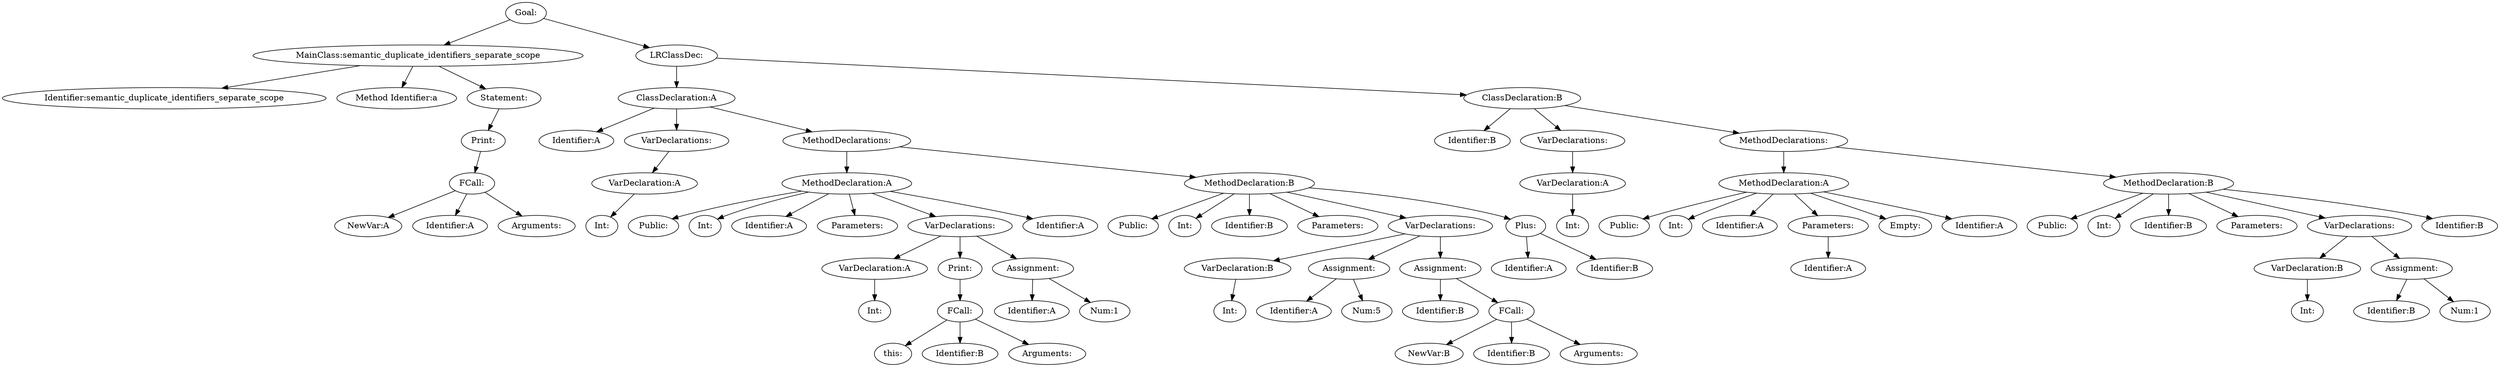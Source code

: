 digraph {
n0 [label="Goal:"];
n1 [label="MainClass:semantic_duplicate_identifiers_separate_scope"];
n2 [label="Identifier:semantic_duplicate_identifiers_separate_scope"];
n1 -> n2
n3 [label="Method Identifier:a"];
n1 -> n3
n4 [label="Statement:"];
n5 [label="Print:"];
n6 [label="FCall:"];
n7 [label="NewVar:A"];
n6 -> n7
n8 [label="Identifier:A"];
n6 -> n8
n9 [label="Arguments:"];
n6 -> n9
n5 -> n6
n4 -> n5
n1 -> n4
n0 -> n1
n10 [label="LRClassDec:"];
n11 [label="ClassDeclaration:A"];
n12 [label="Identifier:A"];
n11 -> n12
n13 [label="VarDeclarations:"];
n14 [label="VarDeclaration:A"];
n15 [label="Int:"];
n14 -> n15
n13 -> n14
n11 -> n13
n16 [label="MethodDeclarations:"];
n17 [label="MethodDeclaration:A"];
n18 [label="Public:"];
n17 -> n18
n19 [label="Int:"];
n17 -> n19
n20 [label="Identifier:A"];
n17 -> n20
n21 [label="Parameters:"];
n17 -> n21
n22 [label="VarDeclarations:"];
n23 [label="VarDeclaration:A"];
n24 [label="Int:"];
n23 -> n24
n22 -> n23
n25 [label="Print:"];
n26 [label="FCall:"];
n27 [label="this:"];
n26 -> n27
n28 [label="Identifier:B"];
n26 -> n28
n29 [label="Arguments:"];
n26 -> n29
n25 -> n26
n22 -> n25
n30 [label="Assignment:"];
n31 [label="Identifier:A"];
n30 -> n31
n32 [label="Num:1"];
n30 -> n32
n22 -> n30
n17 -> n22
n33 [label="Identifier:A"];
n17 -> n33
n16 -> n17
n34 [label="MethodDeclaration:B"];
n35 [label="Public:"];
n34 -> n35
n36 [label="Int:"];
n34 -> n36
n37 [label="Identifier:B"];
n34 -> n37
n38 [label="Parameters:"];
n34 -> n38
n39 [label="VarDeclarations:"];
n40 [label="VarDeclaration:B"];
n41 [label="Int:"];
n40 -> n41
n39 -> n40
n42 [label="Assignment:"];
n43 [label="Identifier:A"];
n42 -> n43
n44 [label="Num:5"];
n42 -> n44
n39 -> n42
n45 [label="Assignment:"];
n46 [label="Identifier:B"];
n45 -> n46
n47 [label="FCall:"];
n48 [label="NewVar:B"];
n47 -> n48
n49 [label="Identifier:B"];
n47 -> n49
n50 [label="Arguments:"];
n47 -> n50
n45 -> n47
n39 -> n45
n34 -> n39
n51 [label="Plus:"];
n52 [label="Identifier:A"];
n51 -> n52
n53 [label="Identifier:B"];
n51 -> n53
n34 -> n51
n16 -> n34
n11 -> n16
n10 -> n11
n54 [label="ClassDeclaration:B"];
n55 [label="Identifier:B"];
n54 -> n55
n56 [label="VarDeclarations:"];
n57 [label="VarDeclaration:A"];
n58 [label="Int:"];
n57 -> n58
n56 -> n57
n54 -> n56
n59 [label="MethodDeclarations:"];
n60 [label="MethodDeclaration:A"];
n61 [label="Public:"];
n60 -> n61
n62 [label="Int:"];
n60 -> n62
n63 [label="Identifier:A"];
n60 -> n63
n64 [label="Parameters:"];
n65 [label="Identifier:A"];
n64 -> n65
n60 -> n64
n66 [label="Empty:"];
n60 -> n66
n67 [label="Identifier:A"];
n60 -> n67
n59 -> n60
n68 [label="MethodDeclaration:B"];
n69 [label="Public:"];
n68 -> n69
n70 [label="Int:"];
n68 -> n70
n71 [label="Identifier:B"];
n68 -> n71
n72 [label="Parameters:"];
n68 -> n72
n73 [label="VarDeclarations:"];
n74 [label="VarDeclaration:B"];
n75 [label="Int:"];
n74 -> n75
n73 -> n74
n76 [label="Assignment:"];
n77 [label="Identifier:B"];
n76 -> n77
n78 [label="Num:1"];
n76 -> n78
n73 -> n76
n68 -> n73
n79 [label="Identifier:B"];
n68 -> n79
n59 -> n68
n54 -> n59
n10 -> n54
n0 -> n10
}
